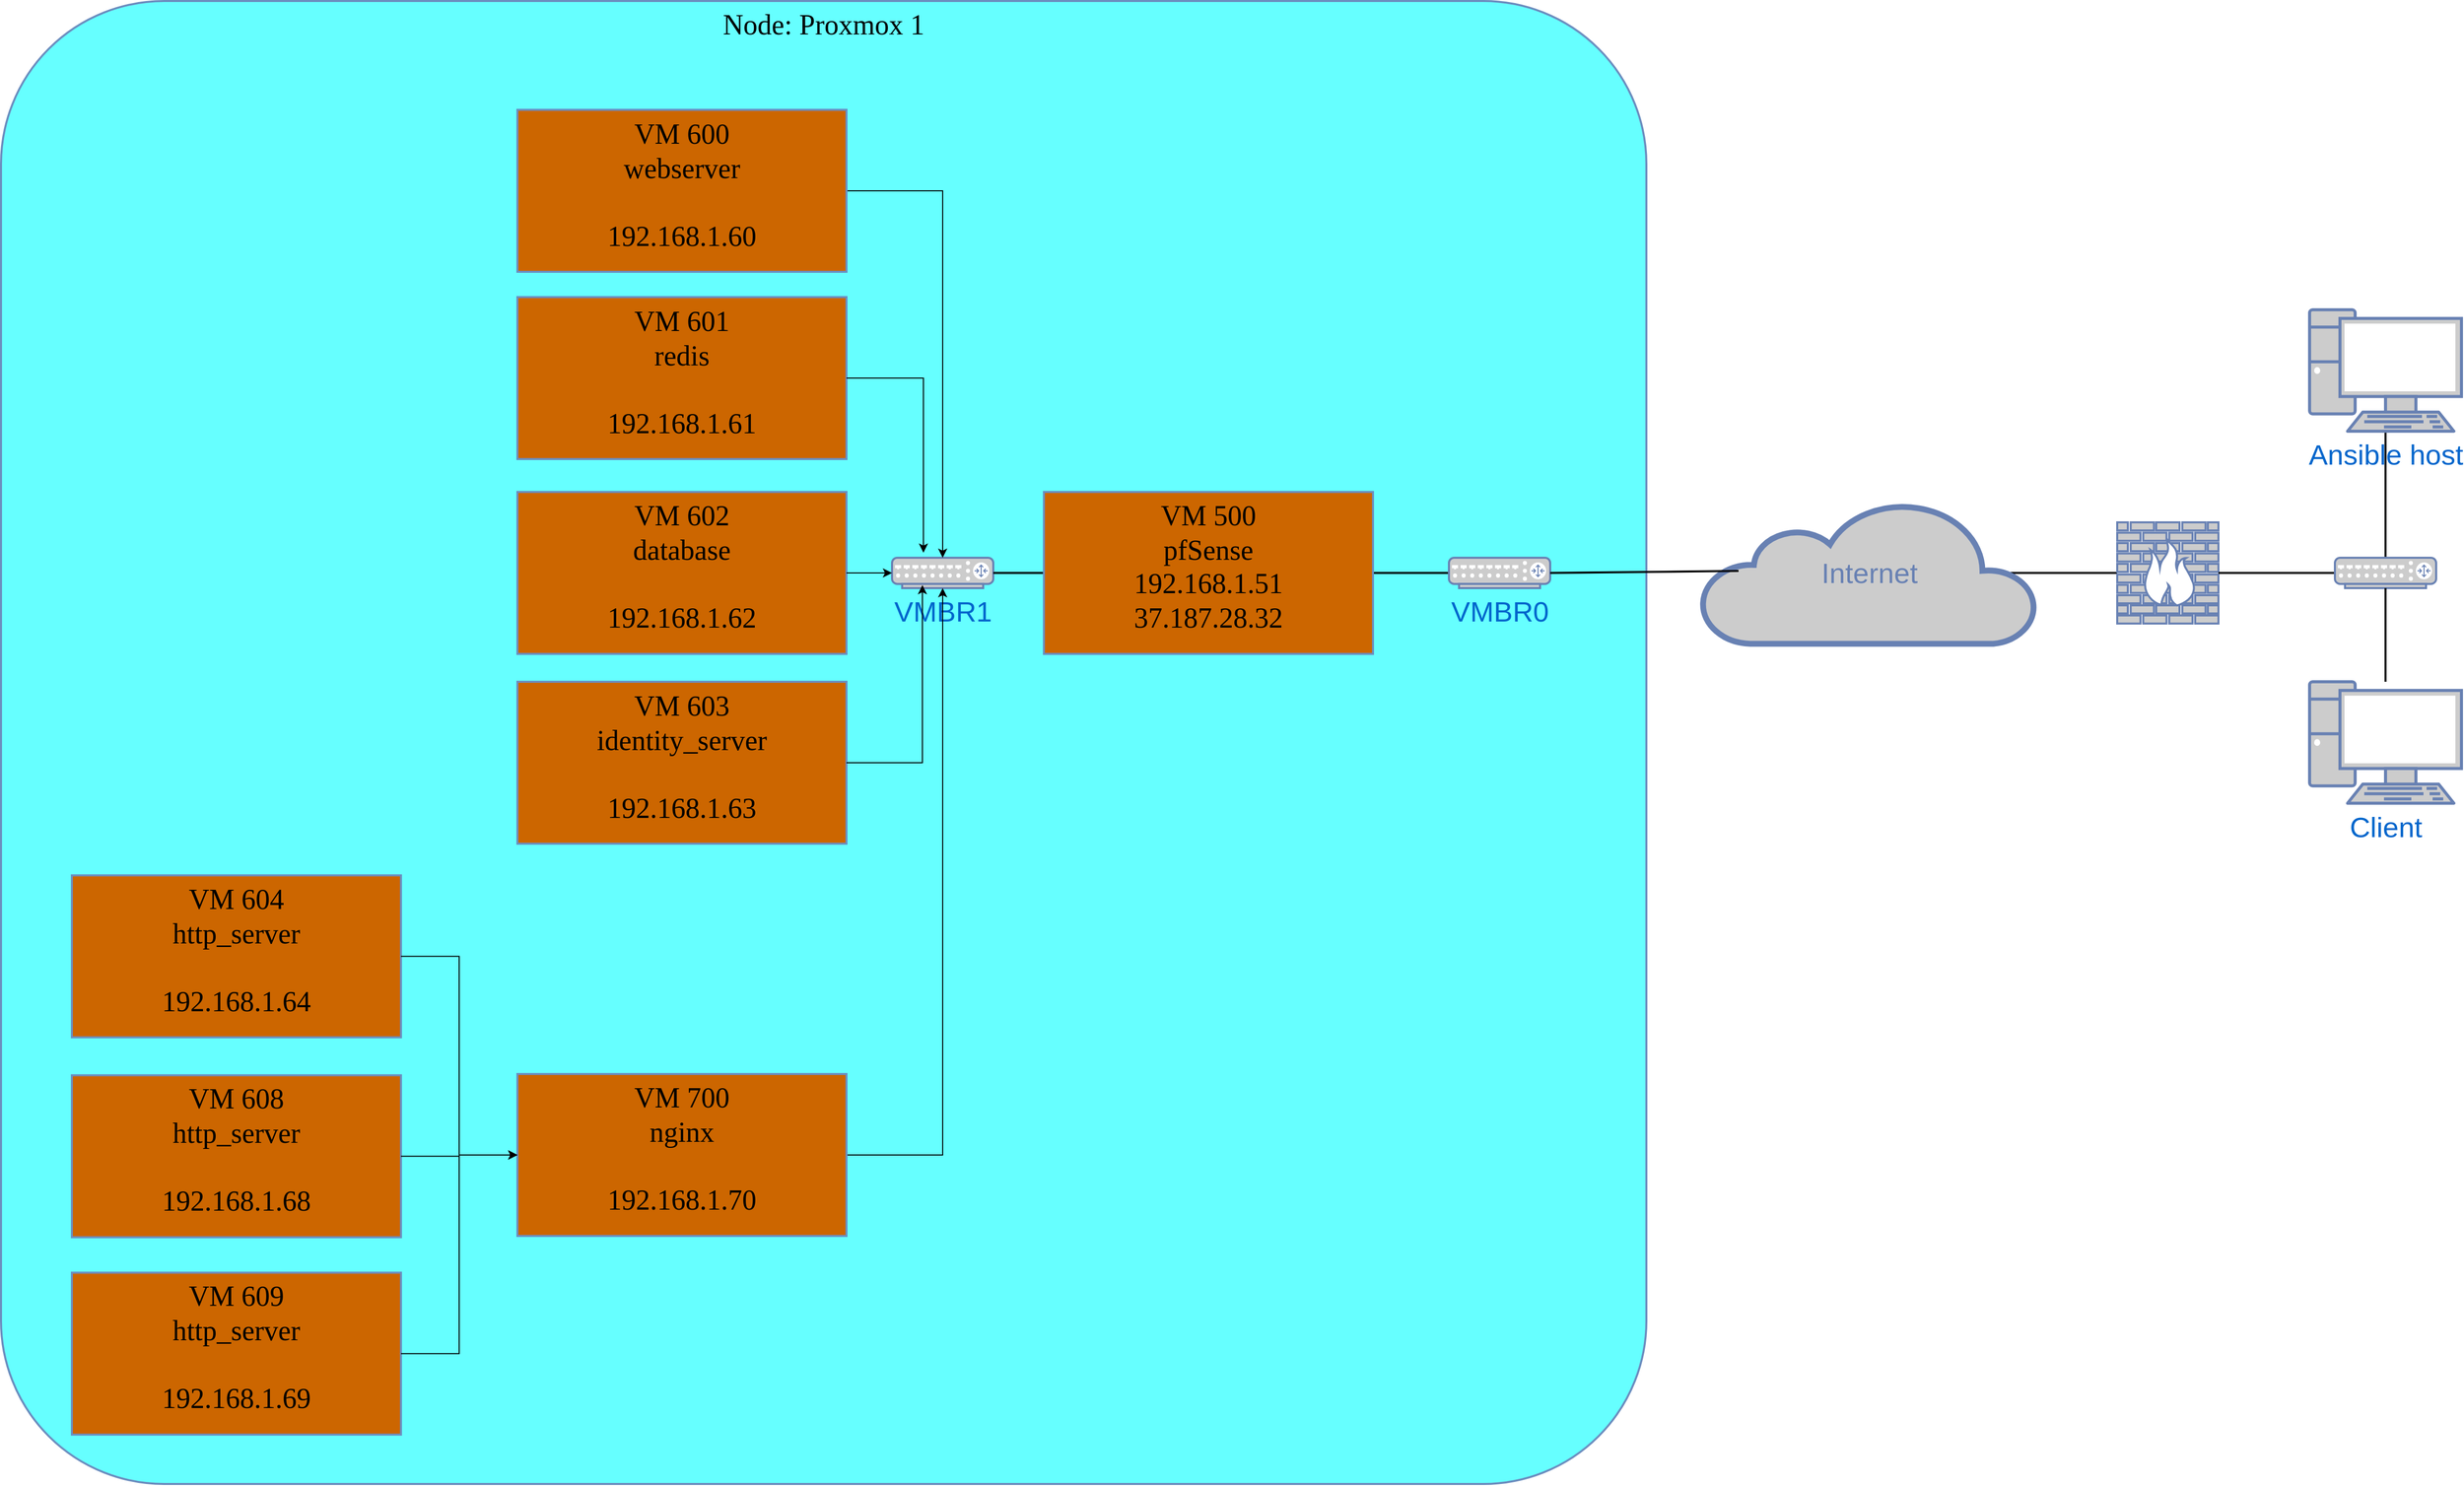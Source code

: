 <mxfile version="22.1.15" type="device">
  <diagram name="Page-1" id="bfe91b75-5d2c-26a0-9c1d-138518896778">
    <mxGraphModel dx="3022" dy="1866" grid="1" gridSize="10" guides="1" tooltips="1" connect="1" arrows="1" fold="1" page="1" pageScale="1" pageWidth="1100" pageHeight="850" background="none" math="0" shadow="0">
      <root>
        <mxCell id="0" />
        <mxCell id="1" parent="0" />
        <mxCell id="7c3789c024ecab99-16" style="edgeStyle=none;html=1;labelBackgroundColor=none;endArrow=none;endFill=0;strokeWidth=2;fontFamily=Verdana;fontSize=15;fontColor=#036897;entryX=0.5;entryY=0;entryDx=0;entryDy=0;entryPerimeter=0;" parent="1" source="7c3789c024ecab99-5" target="7c3789c024ecab99-54" edge="1">
          <mxGeometry relative="1" as="geometry" />
        </mxCell>
        <mxCell id="7c3789c024ecab99-78" value="Node: Proxmox 1" style="rounded=1;whiteSpace=wrap;html=1;shadow=0;comic=0;strokeColor=#6c8ebf;strokeWidth=2;fillColor=#66FFFF;fontFamily=Verdana;fontSize=28;align=center;arcSize=11;verticalAlign=top;" parent="1" vertex="1">
          <mxGeometry x="-500" y="215" width="1625" height="1465" as="geometry" />
        </mxCell>
        <mxCell id="Tuya2Ku8BdQIEGYvyPrj-4" style="edgeStyle=orthogonalEdgeStyle;rounded=0;orthogonalLoop=1;jettySize=auto;html=1;endArrow=none;endFill=0;strokeWidth=2;exitX=0;exitY=0.5;exitDx=0;exitDy=0;exitPerimeter=0;entryX=0.91;entryY=0.5;entryDx=0;entryDy=0;entryPerimeter=0;" parent="1" source="7c3789c024ecab99-8" target="7c3789c024ecab99-53" edge="1">
          <mxGeometry relative="1" as="geometry">
            <mxPoint x="1840" y="930" as="targetPoint" />
          </mxGeometry>
        </mxCell>
        <mxCell id="7c3789c024ecab99-8" value="" style="fontColor=#0066CC;verticalAlign=top;verticalLabelPosition=bottom;labelPosition=center;align=center;html=1;fillColor=#CCCCCC;strokeColor=#6881B3;gradientColor=none;gradientDirection=north;strokeWidth=2;shape=mxgraph.networks.firewall;rounded=0;shadow=0;comic=0;" parent="1" vertex="1">
          <mxGeometry x="1590" y="730" width="100" height="100" as="geometry" />
        </mxCell>
        <mxCell id="7c3789c024ecab99-52" style="edgeStyle=none;html=1;labelBackgroundColor=none;endArrow=none;endFill=0;strokeWidth=2;fontFamily=Verdana;fontSize=15;fontColor=#036897;entryX=0;entryY=0.5;entryDx=0;entryDy=0;entryPerimeter=0;" parent="1" source="CJCmupswxkH_ye4A3q3t-1" target="CJCmupswxkH_ye4A3q3t-3" edge="1">
          <mxGeometry relative="1" as="geometry">
            <mxPoint x="940" y="785" as="targetPoint" />
          </mxGeometry>
        </mxCell>
        <mxCell id="7c3789c024ecab99-10" value="&lt;font style=&quot;font-size: 28px;&quot;&gt;VMBR1&lt;/font&gt;" style="fontColor=#0066CC;verticalAlign=top;verticalLabelPosition=bottom;labelPosition=center;align=center;html=1;fillColor=#CCCCCC;strokeColor=#6881B3;gradientColor=none;gradientDirection=north;strokeWidth=2;shape=mxgraph.networks.router;rounded=0;shadow=0;comic=0;" parent="1" vertex="1">
          <mxGeometry x="380" y="765" width="100" height="30" as="geometry" />
        </mxCell>
        <mxCell id="7c3789c024ecab99-5" value="Ansible host" style="fontColor=#0066CC;verticalAlign=top;verticalLabelPosition=bottom;labelPosition=center;align=center;html=1;fillColor=#CCCCCC;strokeColor=#6881B3;gradientColor=none;gradientDirection=north;strokeWidth=2;shape=mxgraph.networks.pc;rounded=0;shadow=0;comic=0;fontSize=28;" parent="1" vertex="1">
          <mxGeometry x="1780" y="520" width="150" height="120" as="geometry" />
        </mxCell>
        <mxCell id="7c3789c024ecab99-53" value="Internet" style="html=1;fillColor=#CCCCCC;strokeColor=#6881B3;gradientColor=none;gradientDirection=north;strokeWidth=2;shape=mxgraph.networks.cloud;fontColor=#6881B3;rounded=0;shadow=0;comic=0;align=center;fontSize=28;" parent="1" vertex="1">
          <mxGeometry x="1180" y="710" width="330" height="140" as="geometry" />
        </mxCell>
        <mxCell id="7c3789c024ecab99-56" style="edgeStyle=none;html=1;labelBackgroundColor=none;endArrow=none;endFill=0;strokeWidth=2;fontFamily=Verdana;fontSize=28;fontColor=#6881B3;exitX=0;exitY=0.5;exitDx=0;exitDy=0;exitPerimeter=0;entryX=1;entryY=0.5;entryDx=0;entryDy=0;entryPerimeter=0;" parent="1" source="7c3789c024ecab99-54" target="7c3789c024ecab99-8" edge="1">
          <mxGeometry relative="1" as="geometry">
            <mxPoint x="1690" y="850" as="sourcePoint" />
            <mxPoint x="1490" y="600" as="targetPoint" />
          </mxGeometry>
        </mxCell>
        <mxCell id="7c3789c024ecab99-54" value="" style="fontColor=#0066CC;verticalAlign=top;verticalLabelPosition=bottom;labelPosition=center;align=center;html=1;fillColor=#CCCCCC;strokeColor=#6881B3;gradientColor=none;gradientDirection=north;strokeWidth=2;shape=mxgraph.networks.router;rounded=0;shadow=0;comic=0;" parent="1" vertex="1">
          <mxGeometry x="1805" y="765" width="100" height="30" as="geometry" />
        </mxCell>
        <mxCell id="Tuya2Ku8BdQIEGYvyPrj-11" value="" style="edgeStyle=orthogonalEdgeStyle;rounded=0;orthogonalLoop=1;jettySize=auto;html=1;" parent="1" source="Tuya2Ku8BdQIEGYvyPrj-5" target="7c3789c024ecab99-10" edge="1">
          <mxGeometry relative="1" as="geometry">
            <mxPoint x="1020" y="690" as="targetPoint" />
          </mxGeometry>
        </mxCell>
        <mxCell id="Tuya2Ku8BdQIEGYvyPrj-5" value="&lt;div&gt;VM 600&lt;/div&gt;&lt;div&gt;webserver&lt;/div&gt;&lt;div&gt;&lt;br&gt;&lt;/div&gt;&lt;div&gt;192.168.1.60&lt;br&gt;&lt;/div&gt;" style="rounded=0;whiteSpace=wrap;html=1;shadow=0;comic=0;strokeColor=#6c8ebf;strokeWidth=2;fillColor=#CC6600;fontFamily=Verdana;fontSize=28;align=center;arcSize=11;verticalAlign=top;" parent="1" vertex="1">
          <mxGeometry x="10" y="322.5" width="325" height="160" as="geometry" />
        </mxCell>
        <mxCell id="Tuya2Ku8BdQIEGYvyPrj-6" value="&lt;div&gt;VM 601&lt;/div&gt;&lt;div&gt;redis&lt;/div&gt;&lt;div&gt;&lt;br&gt;&lt;/div&gt;&lt;div&gt;192.168.1.61&lt;br&gt;&lt;/div&gt;" style="rounded=0;whiteSpace=wrap;html=1;shadow=0;comic=0;strokeColor=#6c8ebf;strokeWidth=2;fillColor=#CC6600;fontFamily=Verdana;fontSize=28;align=center;arcSize=11;verticalAlign=top;" parent="1" vertex="1">
          <mxGeometry x="10" y="507.5" width="325" height="160" as="geometry" />
        </mxCell>
        <mxCell id="Tuya2Ku8BdQIEGYvyPrj-7" value="&lt;div&gt;VM 602&lt;/div&gt;&lt;div&gt;database&lt;/div&gt;&lt;div&gt;&lt;br&gt;&lt;/div&gt;&lt;div&gt;192.168.1.62&lt;br&gt;&lt;/div&gt;" style="rounded=0;whiteSpace=wrap;html=1;shadow=0;comic=0;strokeColor=#6c8ebf;strokeWidth=2;fillColor=#CC6600;fontFamily=Verdana;fontSize=28;align=center;arcSize=11;verticalAlign=top;" parent="1" vertex="1">
          <mxGeometry x="10" y="700" width="325" height="160" as="geometry" />
        </mxCell>
        <mxCell id="Tuya2Ku8BdQIEGYvyPrj-8" value="&lt;div&gt;VM 603&lt;/div&gt;&lt;div&gt;identity_server&lt;/div&gt;&lt;div&gt;&lt;br&gt;&lt;/div&gt;&lt;div&gt;192.168.1.63&lt;br&gt;&lt;/div&gt;" style="rounded=0;whiteSpace=wrap;html=1;shadow=0;comic=0;strokeColor=#6c8ebf;strokeWidth=2;fillColor=#CC6600;fontFamily=Verdana;fontSize=28;align=center;arcSize=11;verticalAlign=top;" parent="1" vertex="1">
          <mxGeometry x="10" y="887.5" width="325" height="160" as="geometry" />
        </mxCell>
        <mxCell id="Tuya2Ku8BdQIEGYvyPrj-9" value="&lt;div&gt;VM 604&lt;/div&gt;&lt;div&gt;http_server&lt;br&gt;&lt;/div&gt;&lt;div&gt;&lt;br&gt;&lt;/div&gt;&lt;div&gt;192.168.1.64&lt;br&gt;&lt;/div&gt;" style="rounded=0;whiteSpace=wrap;html=1;shadow=0;comic=0;strokeColor=#6c8ebf;strokeWidth=2;fillColor=#CC6600;fontFamily=Verdana;fontSize=28;align=center;arcSize=11;verticalAlign=top;" parent="1" vertex="1">
          <mxGeometry x="-430" y="1078.75" width="325" height="160" as="geometry" />
        </mxCell>
        <mxCell id="Tuya2Ku8BdQIEGYvyPrj-10" value="" style="shape=waypoint;sketch=0;size=6;pointerEvents=1;points=[];fillColor=#CC6600;resizable=0;rotatable=0;perimeter=centerPerimeter;snapToPoint=1;fontSize=28;fontFamily=Verdana;verticalAlign=top;strokeColor=#6c8ebf;rounded=0;shadow=0;comic=0;strokeWidth=2;arcSize=11;" parent="1" vertex="1">
          <mxGeometry x="1010" y="770" width="20" height="20" as="geometry" />
        </mxCell>
        <mxCell id="Tuya2Ku8BdQIEGYvyPrj-12" style="edgeStyle=orthogonalEdgeStyle;rounded=0;orthogonalLoop=1;jettySize=auto;html=1;entryX=0.31;entryY=-0.167;entryDx=0;entryDy=0;entryPerimeter=0;" parent="1" source="Tuya2Ku8BdQIEGYvyPrj-6" target="7c3789c024ecab99-10" edge="1">
          <mxGeometry relative="1" as="geometry" />
        </mxCell>
        <mxCell id="Tuya2Ku8BdQIEGYvyPrj-15" style="edgeStyle=orthogonalEdgeStyle;rounded=0;orthogonalLoop=1;jettySize=auto;html=1;entryX=0;entryY=0.5;entryDx=0;entryDy=0;entryPerimeter=0;" parent="1" source="Tuya2Ku8BdQIEGYvyPrj-7" target="7c3789c024ecab99-10" edge="1">
          <mxGeometry relative="1" as="geometry" />
        </mxCell>
        <mxCell id="Tuya2Ku8BdQIEGYvyPrj-16" style="edgeStyle=orthogonalEdgeStyle;rounded=0;orthogonalLoop=1;jettySize=auto;html=1;entryX=0.3;entryY=0.9;entryDx=0;entryDy=0;entryPerimeter=0;" parent="1" source="Tuya2Ku8BdQIEGYvyPrj-8" target="7c3789c024ecab99-10" edge="1">
          <mxGeometry relative="1" as="geometry" />
        </mxCell>
        <mxCell id="Tuya2Ku8BdQIEGYvyPrj-17" style="edgeStyle=orthogonalEdgeStyle;rounded=0;orthogonalLoop=1;jettySize=auto;html=1;entryX=0.5;entryY=1;entryDx=0;entryDy=0;entryPerimeter=0;exitX=1;exitY=0.5;exitDx=0;exitDy=0;" parent="1" source="CJCmupswxkH_ye4A3q3t-11" target="7c3789c024ecab99-10" edge="1">
          <mxGeometry relative="1" as="geometry" />
        </mxCell>
        <mxCell id="Tuya2Ku8BdQIEGYvyPrj-18" value="Client" style="fontColor=#0066CC;verticalAlign=top;verticalLabelPosition=bottom;labelPosition=center;align=center;html=1;fillColor=#CCCCCC;strokeColor=#6881B3;gradientColor=none;gradientDirection=north;strokeWidth=2;shape=mxgraph.networks.pc;rounded=0;shadow=0;comic=0;fontSize=28;" parent="1" vertex="1">
          <mxGeometry x="1780" y="887.5" width="150" height="120" as="geometry" />
        </mxCell>
        <mxCell id="Tuya2Ku8BdQIEGYvyPrj-21" style="edgeStyle=orthogonalEdgeStyle;rounded=0;orthogonalLoop=1;jettySize=auto;html=1;entryX=0.5;entryY=1;entryDx=0;entryDy=0;entryPerimeter=0;endArrow=none;endFill=0;strokeWidth=2;" parent="1" source="Tuya2Ku8BdQIEGYvyPrj-18" target="7c3789c024ecab99-54" edge="1">
          <mxGeometry relative="1" as="geometry" />
        </mxCell>
        <mxCell id="CJCmupswxkH_ye4A3q3t-2" value="" style="edgeStyle=none;html=1;labelBackgroundColor=none;endArrow=none;endFill=0;strokeWidth=2;fontFamily=Verdana;fontSize=15;fontColor=#036897;entryX=0;entryY=0.5;entryDx=0;entryDy=0;entryPerimeter=0;" edge="1" parent="1" source="7c3789c024ecab99-10" target="CJCmupswxkH_ye4A3q3t-1">
          <mxGeometry relative="1" as="geometry">
            <mxPoint x="1250" y="785" as="targetPoint" />
            <mxPoint x="590" y="785" as="sourcePoint" />
          </mxGeometry>
        </mxCell>
        <mxCell id="CJCmupswxkH_ye4A3q3t-1" value="&lt;div&gt;VM 500&lt;/div&gt;&lt;div&gt;pfSense&lt;br&gt;&lt;/div&gt;&lt;div align=&quot;left&quot;&gt;192.168.1.51&lt;/div&gt;&lt;div&gt;37.187.28.32&lt;br&gt;&lt;/div&gt;" style="rounded=0;whiteSpace=wrap;html=1;shadow=0;comic=0;strokeColor=#6c8ebf;strokeWidth=2;fillColor=#CC6600;fontFamily=Verdana;fontSize=28;align=center;arcSize=11;verticalAlign=top;" vertex="1" parent="1">
          <mxGeometry x="530" y="700" width="325" height="160" as="geometry" />
        </mxCell>
        <mxCell id="CJCmupswxkH_ye4A3q3t-3" value="&lt;font style=&quot;font-size: 28px;&quot;&gt;VMBR0&lt;/font&gt;" style="fontColor=#0066CC;verticalAlign=top;verticalLabelPosition=bottom;labelPosition=center;align=center;html=1;fillColor=#CCCCCC;strokeColor=#6881B3;gradientColor=none;gradientDirection=north;strokeWidth=2;shape=mxgraph.networks.router;rounded=0;shadow=0;comic=0;" vertex="1" parent="1">
          <mxGeometry x="930" y="765" width="100" height="30" as="geometry" />
        </mxCell>
        <mxCell id="CJCmupswxkH_ye4A3q3t-7" style="edgeStyle=none;html=1;labelBackgroundColor=none;endArrow=none;endFill=0;strokeWidth=2;fontFamily=Verdana;fontSize=15;fontColor=#036897;exitX=1;exitY=0.5;exitDx=0;exitDy=0;exitPerimeter=0;entryX=0.109;entryY=0.486;entryDx=0;entryDy=0;entryPerimeter=0;" edge="1" parent="1" source="CJCmupswxkH_ye4A3q3t-3" target="7c3789c024ecab99-53">
          <mxGeometry relative="1" as="geometry">
            <mxPoint x="1210" y="780" as="targetPoint" />
            <mxPoint x="880" y="800" as="sourcePoint" />
          </mxGeometry>
        </mxCell>
        <mxCell id="CJCmupswxkH_ye4A3q3t-9" value="&lt;div&gt;VM 608&lt;/div&gt;&lt;div&gt;http_server&lt;br&gt;&lt;/div&gt;&lt;div&gt;&lt;br&gt;&lt;/div&gt;&lt;div&gt;192.168.1.68&lt;br&gt;&lt;/div&gt;" style="rounded=0;whiteSpace=wrap;html=1;shadow=0;comic=0;strokeColor=#6c8ebf;strokeWidth=2;fillColor=#CC6600;fontFamily=Verdana;fontSize=28;align=center;arcSize=11;verticalAlign=top;" vertex="1" parent="1">
          <mxGeometry x="-430" y="1276.25" width="325" height="160" as="geometry" />
        </mxCell>
        <mxCell id="CJCmupswxkH_ye4A3q3t-10" value="&lt;div&gt;VM 609&lt;/div&gt;&lt;div&gt;http_server&lt;br&gt;&lt;/div&gt;&lt;div&gt;&lt;br&gt;&lt;/div&gt;&lt;div&gt;192.168.1.69&lt;br&gt;&lt;/div&gt;" style="rounded=0;whiteSpace=wrap;html=1;shadow=0;comic=0;strokeColor=#6c8ebf;strokeWidth=2;fillColor=#CC6600;fontFamily=Verdana;fontSize=28;align=center;arcSize=11;verticalAlign=top;" vertex="1" parent="1">
          <mxGeometry x="-430" y="1471.25" width="325" height="160" as="geometry" />
        </mxCell>
        <mxCell id="CJCmupswxkH_ye4A3q3t-11" value="&lt;div&gt;VM 700&lt;br&gt;&lt;/div&gt;&lt;div&gt;nginx&lt;br&gt;&lt;/div&gt;&lt;div&gt;&lt;br&gt;&lt;/div&gt;&lt;div&gt;192.168.1.70&lt;br&gt;&lt;/div&gt;" style="rounded=0;whiteSpace=wrap;html=1;shadow=0;comic=0;strokeColor=#6c8ebf;strokeWidth=2;fillColor=#CC6600;fontFamily=Verdana;fontSize=28;align=center;arcSize=11;verticalAlign=top;" vertex="1" parent="1">
          <mxGeometry x="10" y="1275" width="325" height="160" as="geometry" />
        </mxCell>
        <mxCell id="CJCmupswxkH_ye4A3q3t-12" style="edgeStyle=orthogonalEdgeStyle;rounded=0;orthogonalLoop=1;jettySize=auto;html=1;entryX=0;entryY=0.5;entryDx=0;entryDy=0;" edge="1" parent="1" source="Tuya2Ku8BdQIEGYvyPrj-9" target="CJCmupswxkH_ye4A3q3t-11">
          <mxGeometry relative="1" as="geometry">
            <mxPoint x="560" y="1520" as="sourcePoint" />
            <mxPoint x="655" y="960" as="targetPoint" />
          </mxGeometry>
        </mxCell>
        <mxCell id="CJCmupswxkH_ye4A3q3t-13" style="edgeStyle=orthogonalEdgeStyle;rounded=0;orthogonalLoop=1;jettySize=auto;html=1;exitX=1;exitY=0.5;exitDx=0;exitDy=0;entryX=0;entryY=0.5;entryDx=0;entryDy=0;" edge="1" parent="1" source="CJCmupswxkH_ye4A3q3t-9" target="CJCmupswxkH_ye4A3q3t-11">
          <mxGeometry relative="1" as="geometry">
            <mxPoint x="-95" y="1169" as="sourcePoint" />
            <mxPoint x="20" y="1365" as="targetPoint" />
          </mxGeometry>
        </mxCell>
        <mxCell id="CJCmupswxkH_ye4A3q3t-19" style="edgeStyle=orthogonalEdgeStyle;rounded=0;orthogonalLoop=1;jettySize=auto;html=1;entryX=0;entryY=0.5;entryDx=0;entryDy=0;exitX=1;exitY=0.5;exitDx=0;exitDy=0;" edge="1" parent="1" source="CJCmupswxkH_ye4A3q3t-10" target="CJCmupswxkH_ye4A3q3t-11">
          <mxGeometry relative="1" as="geometry">
            <mxPoint x="-60" y="1540" as="sourcePoint" />
            <mxPoint x="55" y="1736" as="targetPoint" />
          </mxGeometry>
        </mxCell>
      </root>
    </mxGraphModel>
  </diagram>
</mxfile>
